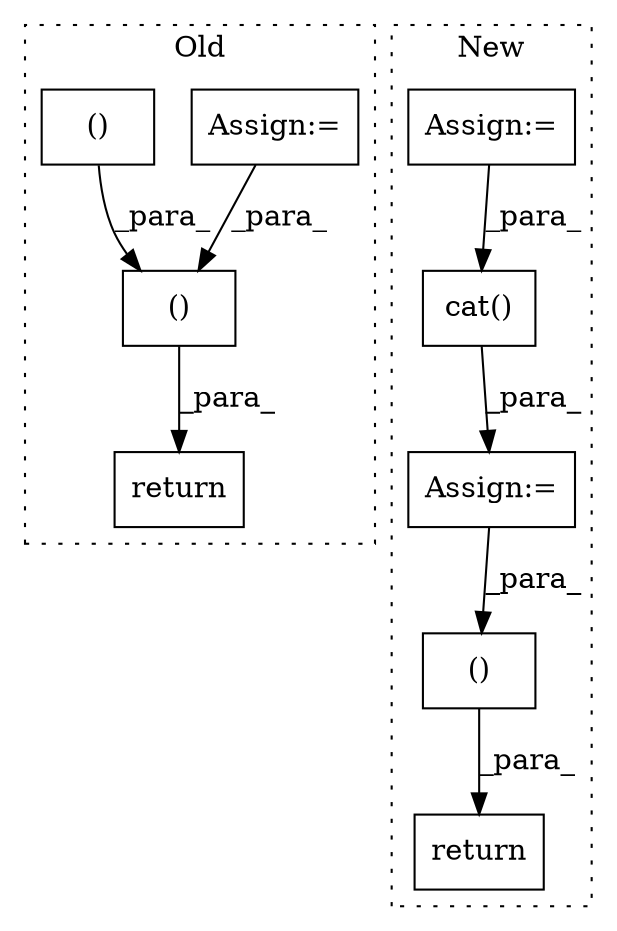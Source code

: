 digraph G {
subgraph cluster0 {
1 [label="()" a="54" s="8634" l="16" shape="box"];
7 [label="return" a="93" s="8622" l="7" shape="box"];
8 [label="Assign:=" a="68" s="8598" l="3" shape="box"];
9 [label="()" a="54" s="7507" l="4" shape="box"];
label = "Old";
style="dotted";
}
subgraph cluster1 {
2 [label="cat()" a="75" s="7834,7985" l="10,1" shape="box"];
3 [label="Assign:=" a="68" s="7831" l="3" shape="box"];
4 [label="Assign:=" a="68" s="7733" l="3" shape="box"];
5 [label="return" a="93" s="8191" l="7" shape="box"];
6 [label="()" a="54" s="8227" l="29" shape="box"];
label = "New";
style="dotted";
}
1 -> 7 [label="_para_"];
2 -> 3 [label="_para_"];
3 -> 6 [label="_para_"];
4 -> 2 [label="_para_"];
6 -> 5 [label="_para_"];
8 -> 1 [label="_para_"];
9 -> 1 [label="_para_"];
}
